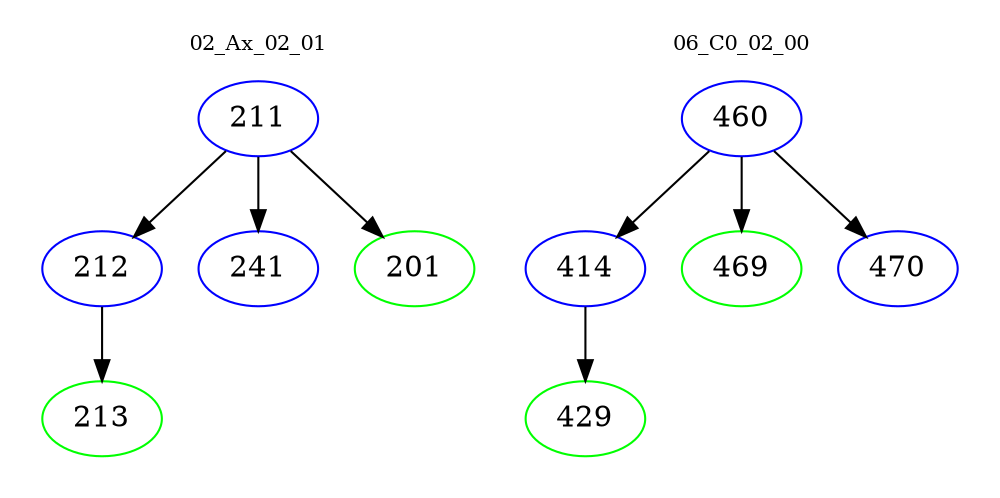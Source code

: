 digraph{
subgraph cluster_0 {
color = white
label = "02_Ax_02_01";
fontsize=10;
T0_211 [label="211", color="blue"]
T0_211 -> T0_212 [color="black"]
T0_212 [label="212", color="blue"]
T0_212 -> T0_213 [color="black"]
T0_213 [label="213", color="green"]
T0_211 -> T0_241 [color="black"]
T0_241 [label="241", color="blue"]
T0_211 -> T0_201 [color="black"]
T0_201 [label="201", color="green"]
}
subgraph cluster_1 {
color = white
label = "06_C0_02_00";
fontsize=10;
T1_460 [label="460", color="blue"]
T1_460 -> T1_414 [color="black"]
T1_414 [label="414", color="blue"]
T1_414 -> T1_429 [color="black"]
T1_429 [label="429", color="green"]
T1_460 -> T1_469 [color="black"]
T1_469 [label="469", color="green"]
T1_460 -> T1_470 [color="black"]
T1_470 [label="470", color="blue"]
}
}
